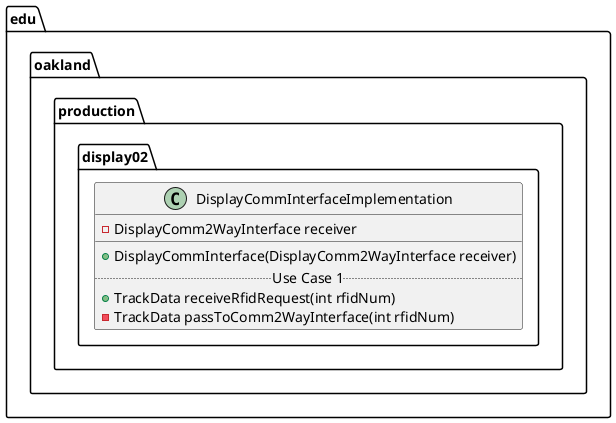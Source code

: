@startuml DisplayCommInterfaceImplementation

package edu.oakland.production.display02 {
    class DisplayCommInterfaceImplementation {
        - DisplayComm2WayInterface receiver
        __
        + DisplayCommInterface(DisplayComm2WayInterface receiver)
        .. Use Case 1 ..
        + TrackData receiveRfidRequest(int rfidNum)
        - TrackData passToComm2WayInterface(int rfidNum)
    }
}

@enduml
